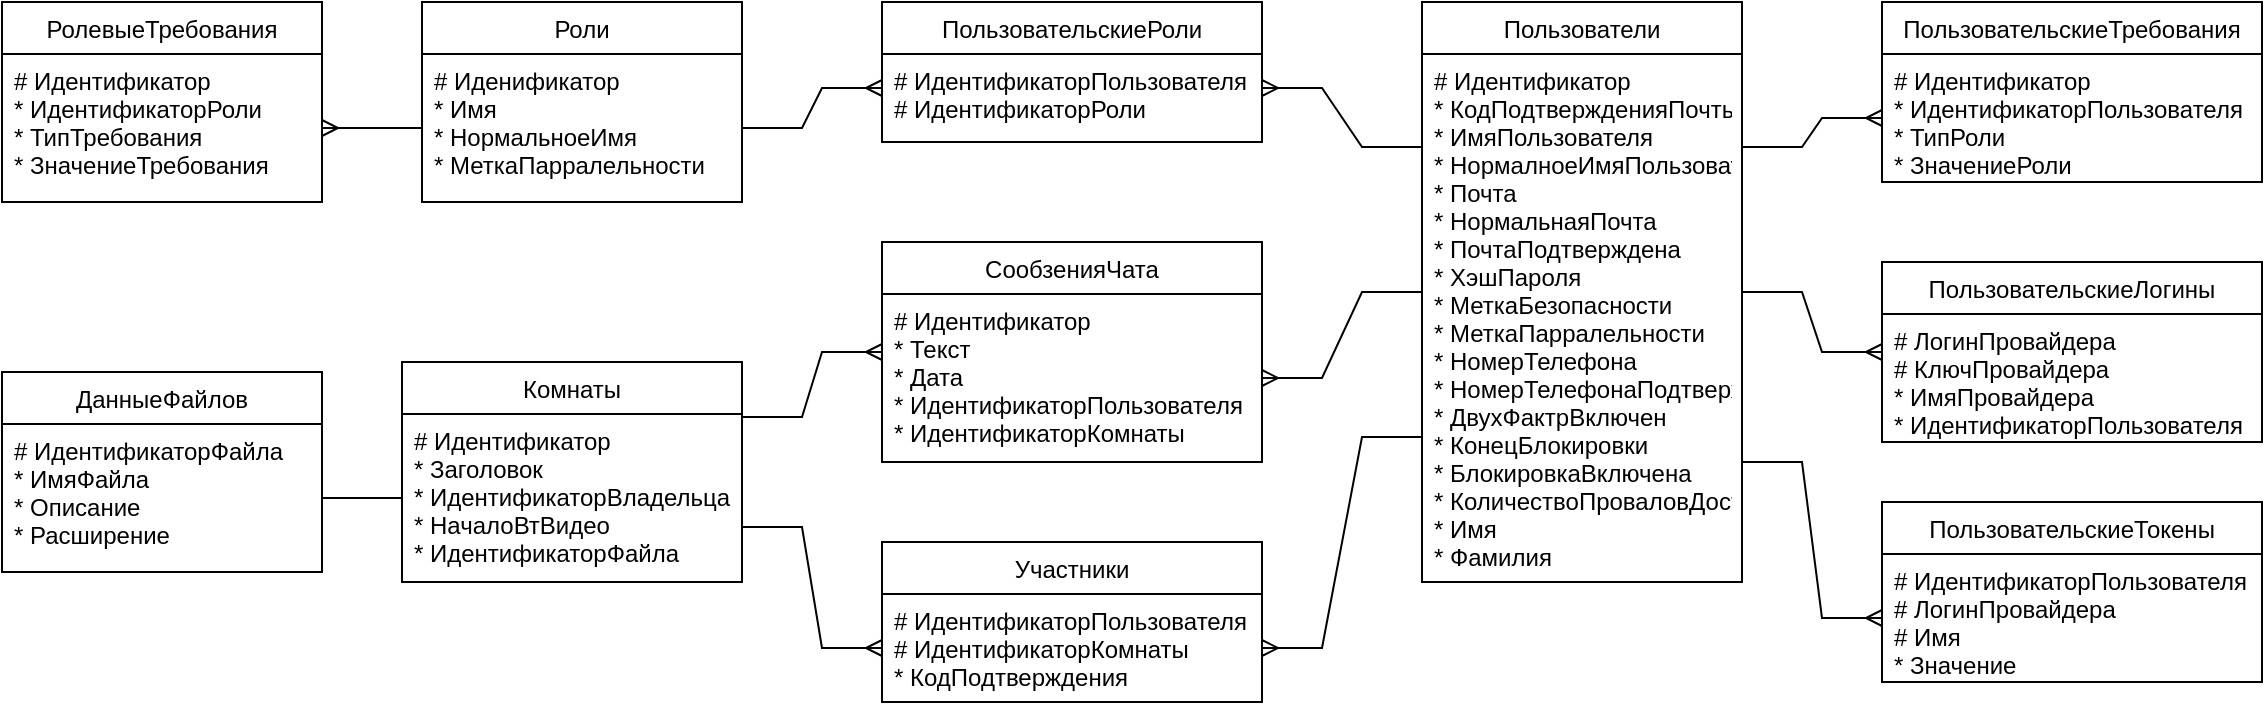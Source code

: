 <mxfile version="21.3.7" type="device">
  <diagram id="C5RBs43oDa-KdzZeNtuy" name="Page-1">
    <mxGraphModel dx="1867" dy="1287" grid="1" gridSize="10" guides="1" tooltips="1" connect="1" arrows="1" fold="1" page="1" pageScale="1" pageWidth="827" pageHeight="1169" math="0" shadow="0">
      <root>
        <mxCell id="WIyWlLk6GJQsqaUBKTNV-0" />
        <mxCell id="WIyWlLk6GJQsqaUBKTNV-1" parent="WIyWlLk6GJQsqaUBKTNV-0" />
        <mxCell id="zkfFHV4jXpPFQw0GAbJ--0" value="Роли" style="swimlane;fontStyle=0;align=center;verticalAlign=top;childLayout=stackLayout;horizontal=1;startSize=26;horizontalStack=0;resizeParent=1;resizeLast=0;collapsible=1;marginBottom=0;rounded=0;shadow=0;strokeWidth=1;" parent="WIyWlLk6GJQsqaUBKTNV-1" vertex="1">
          <mxGeometry x="-110" y="110" width="160" height="100" as="geometry">
            <mxRectangle x="230" y="140" width="160" height="26" as="alternateBounds" />
          </mxGeometry>
        </mxCell>
        <mxCell id="zkfFHV4jXpPFQw0GAbJ--1" value="# Иденификатор&#xa;* Имя&#xa;* НормальноеИмя&#xa;* МеткаПарралельности" style="text;align=left;verticalAlign=top;spacingLeft=4;spacingRight=4;overflow=hidden;rotatable=0;points=[[0,0.5],[1,0.5]];portConstraint=eastwest;" parent="zkfFHV4jXpPFQw0GAbJ--0" vertex="1">
          <mxGeometry y="26" width="160" height="74" as="geometry" />
        </mxCell>
        <mxCell id="zkfFHV4jXpPFQw0GAbJ--17" value="Пользователи" style="swimlane;fontStyle=0;align=center;verticalAlign=top;childLayout=stackLayout;horizontal=1;startSize=26;horizontalStack=0;resizeParent=1;resizeLast=0;collapsible=1;marginBottom=0;rounded=0;shadow=0;strokeWidth=1;" parent="WIyWlLk6GJQsqaUBKTNV-1" vertex="1">
          <mxGeometry x="390" y="110" width="160" height="290" as="geometry">
            <mxRectangle x="550" y="140" width="160" height="26" as="alternateBounds" />
          </mxGeometry>
        </mxCell>
        <mxCell id="zkfFHV4jXpPFQw0GAbJ--18" value="# Идентификатор&#xa;* КодПодтвержденияПочты&#xa;* ИмяПользователя&#xa;* НормалноеИмяПользователя&#xa;* Почта&#xa;* НормальнаяПочта&#xa;* ПочтаПодтверждена&#xa;* ХэшПароля&#xa;* МеткаБезопасности&#xa;* МеткаПарралельности&#xa;* НомерТелефона&#xa;* НомерТелефонаПодтвержден&#xa;* ДвухФактрВключен&#xa;* КонецБлокировки&#xa;* БлокировкаВключена&#xa;* КоличествоПроваловДоступа&#xa;* Имя&#xa;* Фамилия" style="text;align=left;verticalAlign=top;spacingLeft=4;spacingRight=4;overflow=hidden;rotatable=0;points=[[0,0.5],[1,0.5]];portConstraint=eastwest;" parent="zkfFHV4jXpPFQw0GAbJ--17" vertex="1">
          <mxGeometry y="26" width="160" height="264" as="geometry" />
        </mxCell>
        <mxCell id="mco0bXb6lCDeEc7a2Rvn-0" value="ПользовательскиеРоли" style="swimlane;fontStyle=0;align=center;verticalAlign=top;childLayout=stackLayout;horizontal=1;startSize=26;horizontalStack=0;resizeParent=1;resizeLast=0;collapsible=1;marginBottom=0;rounded=0;shadow=0;strokeWidth=1;" parent="WIyWlLk6GJQsqaUBKTNV-1" vertex="1">
          <mxGeometry x="120" y="110" width="190" height="70" as="geometry">
            <mxRectangle x="340" y="380" width="170" height="26" as="alternateBounds" />
          </mxGeometry>
        </mxCell>
        <mxCell id="mco0bXb6lCDeEc7a2Rvn-1" value="# ИдентификаторПользователя&#xa;# ИдентификаторРоли" style="text;align=left;verticalAlign=top;spacingLeft=4;spacingRight=4;overflow=hidden;rotatable=0;points=[[0,0.5],[1,0.5]];portConstraint=eastwest;" parent="mco0bXb6lCDeEc7a2Rvn-0" vertex="1">
          <mxGeometry y="26" width="190" height="34" as="geometry" />
        </mxCell>
        <mxCell id="mco0bXb6lCDeEc7a2Rvn-4" value="" style="edgeStyle=entityRelationEdgeStyle;fontSize=12;html=1;endArrow=ERmany;rounded=0;exitX=0;exitY=0.25;exitDx=0;exitDy=0;entryX=1;entryY=0.5;entryDx=0;entryDy=0;" parent="WIyWlLk6GJQsqaUBKTNV-1" source="zkfFHV4jXpPFQw0GAbJ--17" target="mco0bXb6lCDeEc7a2Rvn-1" edge="1">
          <mxGeometry width="100" height="100" relative="1" as="geometry">
            <mxPoint x="520" y="470" as="sourcePoint" />
            <mxPoint x="620" y="370" as="targetPoint" />
          </mxGeometry>
        </mxCell>
        <mxCell id="mco0bXb6lCDeEc7a2Rvn-5" value="" style="edgeStyle=entityRelationEdgeStyle;fontSize=12;html=1;endArrow=ERmany;rounded=0;exitX=1;exitY=0.5;exitDx=0;exitDy=0;entryX=0;entryY=0.5;entryDx=0;entryDy=0;" parent="WIyWlLk6GJQsqaUBKTNV-1" source="zkfFHV4jXpPFQw0GAbJ--1" target="mco0bXb6lCDeEc7a2Rvn-1" edge="1">
          <mxGeometry width="100" height="100" relative="1" as="geometry">
            <mxPoint x="440" y="278" as="sourcePoint" />
            <mxPoint x="310" y="403" as="targetPoint" />
          </mxGeometry>
        </mxCell>
        <mxCell id="mco0bXb6lCDeEc7a2Rvn-6" value="РолевыеТребования" style="swimlane;fontStyle=0;align=center;verticalAlign=top;childLayout=stackLayout;horizontal=1;startSize=26;horizontalStack=0;resizeParent=1;resizeLast=0;collapsible=1;marginBottom=0;rounded=0;shadow=0;strokeWidth=1;" parent="WIyWlLk6GJQsqaUBKTNV-1" vertex="1">
          <mxGeometry x="-320" y="110" width="160" height="100" as="geometry">
            <mxRectangle x="230" y="140" width="160" height="26" as="alternateBounds" />
          </mxGeometry>
        </mxCell>
        <mxCell id="mco0bXb6lCDeEc7a2Rvn-7" value="# Идентификатор&#xa;* ИдентификаторРоли&#xa;* ТипТребования&#xa;* ЗначениеТребования" style="text;align=left;verticalAlign=top;spacingLeft=4;spacingRight=4;overflow=hidden;rotatable=0;points=[[0,0.5],[1,0.5]];portConstraint=eastwest;" parent="mco0bXb6lCDeEc7a2Rvn-6" vertex="1">
          <mxGeometry y="26" width="160" height="74" as="geometry" />
        </mxCell>
        <mxCell id="mco0bXb6lCDeEc7a2Rvn-8" value="" style="edgeStyle=entityRelationEdgeStyle;fontSize=12;html=1;endArrow=ERmany;rounded=0;exitX=0;exitY=0.5;exitDx=0;exitDy=0;entryX=1;entryY=0.5;entryDx=0;entryDy=0;" parent="WIyWlLk6GJQsqaUBKTNV-1" source="zkfFHV4jXpPFQw0GAbJ--1" target="mco0bXb6lCDeEc7a2Rvn-7" edge="1">
          <mxGeometry width="100" height="100" relative="1" as="geometry">
            <mxPoint x="-200" y="400" as="sourcePoint" />
            <mxPoint x="-100" y="300" as="targetPoint" />
          </mxGeometry>
        </mxCell>
        <mxCell id="mco0bXb6lCDeEc7a2Rvn-9" value="ПользовательскиеТребования" style="swimlane;fontStyle=0;align=center;verticalAlign=top;childLayout=stackLayout;horizontal=1;startSize=26;horizontalStack=0;resizeParent=1;resizeLast=0;collapsible=1;marginBottom=0;rounded=0;shadow=0;strokeWidth=1;" parent="WIyWlLk6GJQsqaUBKTNV-1" vertex="1">
          <mxGeometry x="620" y="110" width="190" height="90" as="geometry">
            <mxRectangle x="340" y="380" width="170" height="26" as="alternateBounds" />
          </mxGeometry>
        </mxCell>
        <mxCell id="mco0bXb6lCDeEc7a2Rvn-10" value="# Идентификатор&#xa;* ИдентификаторПользователя&#xa;* ТипРоли&#xa;* ЗначениеРоли&#xa;" style="text;align=left;verticalAlign=top;spacingLeft=4;spacingRight=4;overflow=hidden;rotatable=0;points=[[0,0.5],[1,0.5]];portConstraint=eastwest;" parent="mco0bXb6lCDeEc7a2Rvn-9" vertex="1">
          <mxGeometry y="26" width="190" height="64" as="geometry" />
        </mxCell>
        <mxCell id="mco0bXb6lCDeEc7a2Rvn-11" value="" style="edgeStyle=entityRelationEdgeStyle;fontSize=12;html=1;endArrow=ERmany;rounded=0;exitX=1;exitY=0.25;exitDx=0;exitDy=0;entryX=0;entryY=0.5;entryDx=0;entryDy=0;" parent="WIyWlLk6GJQsqaUBKTNV-1" source="zkfFHV4jXpPFQw0GAbJ--17" target="mco0bXb6lCDeEc7a2Rvn-10" edge="1">
          <mxGeometry width="100" height="100" relative="1" as="geometry">
            <mxPoint x="400" y="278" as="sourcePoint" />
            <mxPoint x="320" y="163" as="targetPoint" />
          </mxGeometry>
        </mxCell>
        <mxCell id="mco0bXb6lCDeEc7a2Rvn-12" value="ПользовательскиеЛогины" style="swimlane;fontStyle=0;align=center;verticalAlign=top;childLayout=stackLayout;horizontal=1;startSize=26;horizontalStack=0;resizeParent=1;resizeLast=0;collapsible=1;marginBottom=0;rounded=0;shadow=0;strokeWidth=1;" parent="WIyWlLk6GJQsqaUBKTNV-1" vertex="1">
          <mxGeometry x="620" y="240" width="190" height="90" as="geometry">
            <mxRectangle x="340" y="380" width="170" height="26" as="alternateBounds" />
          </mxGeometry>
        </mxCell>
        <mxCell id="mco0bXb6lCDeEc7a2Rvn-13" value="# ЛогинПровайдера&#xa;# КлючПровайдера&#xa;* ИмяПровайдера&#xa;* ИдентификаторПользователя&#xa;" style="text;align=left;verticalAlign=top;spacingLeft=4;spacingRight=4;overflow=hidden;rotatable=0;points=[[0,0.5],[1,0.5]];portConstraint=eastwest;" parent="mco0bXb6lCDeEc7a2Rvn-12" vertex="1">
          <mxGeometry y="26" width="190" height="64" as="geometry" />
        </mxCell>
        <mxCell id="mco0bXb6lCDeEc7a2Rvn-14" value="" style="edgeStyle=entityRelationEdgeStyle;fontSize=12;html=1;endArrow=ERmany;rounded=0;exitX=1;exitY=0.5;exitDx=0;exitDy=0;entryX=0;entryY=0.5;entryDx=0;entryDy=0;" parent="WIyWlLk6GJQsqaUBKTNV-1" source="zkfFHV4jXpPFQw0GAbJ--17" target="mco0bXb6lCDeEc7a2Rvn-12" edge="1">
          <mxGeometry width="100" height="100" relative="1" as="geometry">
            <mxPoint x="560" y="193" as="sourcePoint" />
            <mxPoint x="630" y="178" as="targetPoint" />
          </mxGeometry>
        </mxCell>
        <mxCell id="mco0bXb6lCDeEc7a2Rvn-15" value="ПользовательскиеТокены" style="swimlane;fontStyle=0;align=center;verticalAlign=top;childLayout=stackLayout;horizontal=1;startSize=26;horizontalStack=0;resizeParent=1;resizeLast=0;collapsible=1;marginBottom=0;rounded=0;shadow=0;strokeWidth=1;" parent="WIyWlLk6GJQsqaUBKTNV-1" vertex="1">
          <mxGeometry x="620" y="360" width="190" height="90" as="geometry">
            <mxRectangle x="340" y="380" width="170" height="26" as="alternateBounds" />
          </mxGeometry>
        </mxCell>
        <mxCell id="mco0bXb6lCDeEc7a2Rvn-16" value="# ИдентификаторПользователя&#xa;# ЛогинПровайдера&#xa;# Имя&#xa;* Значение&#xa;" style="text;align=left;verticalAlign=top;spacingLeft=4;spacingRight=4;overflow=hidden;rotatable=0;points=[[0,0.5],[1,0.5]];portConstraint=eastwest;" parent="mco0bXb6lCDeEc7a2Rvn-15" vertex="1">
          <mxGeometry y="26" width="190" height="64" as="geometry" />
        </mxCell>
        <mxCell id="mco0bXb6lCDeEc7a2Rvn-17" value="" style="edgeStyle=entityRelationEdgeStyle;fontSize=12;html=1;endArrow=ERmany;rounded=0;entryX=0;entryY=0.5;entryDx=0;entryDy=0;" parent="WIyWlLk6GJQsqaUBKTNV-1" target="mco0bXb6lCDeEc7a2Rvn-16" edge="1">
          <mxGeometry width="100" height="100" relative="1" as="geometry">
            <mxPoint x="550" y="340" as="sourcePoint" />
            <mxPoint x="620" y="480" as="targetPoint" />
          </mxGeometry>
        </mxCell>
        <mxCell id="mco0bXb6lCDeEc7a2Rvn-18" value="ДанныеФайлов&#xa;" style="swimlane;fontStyle=0;align=center;verticalAlign=top;childLayout=stackLayout;horizontal=1;startSize=26;horizontalStack=0;resizeParent=1;resizeLast=0;collapsible=1;marginBottom=0;rounded=0;shadow=0;strokeWidth=1;" parent="WIyWlLk6GJQsqaUBKTNV-1" vertex="1">
          <mxGeometry x="-320" y="295" width="160" height="100" as="geometry">
            <mxRectangle x="230" y="140" width="160" height="26" as="alternateBounds" />
          </mxGeometry>
        </mxCell>
        <mxCell id="mco0bXb6lCDeEc7a2Rvn-19" value="# ИдентификаторФайла&#xa;* ИмяФайла&#xa;* Описание&#xa;* Расширение" style="text;align=left;verticalAlign=top;spacingLeft=4;spacingRight=4;overflow=hidden;rotatable=0;points=[[0,0.5],[1,0.5]];portConstraint=eastwest;" parent="mco0bXb6lCDeEc7a2Rvn-18" vertex="1">
          <mxGeometry y="26" width="160" height="74" as="geometry" />
        </mxCell>
        <mxCell id="mco0bXb6lCDeEc7a2Rvn-20" value="Комнаты" style="swimlane;fontStyle=0;align=center;verticalAlign=top;childLayout=stackLayout;horizontal=1;startSize=26;horizontalStack=0;resizeParent=1;resizeLast=0;collapsible=1;marginBottom=0;rounded=0;shadow=0;strokeWidth=1;" parent="WIyWlLk6GJQsqaUBKTNV-1" vertex="1">
          <mxGeometry x="-120" y="290" width="170" height="110" as="geometry">
            <mxRectangle x="230" y="140" width="160" height="26" as="alternateBounds" />
          </mxGeometry>
        </mxCell>
        <mxCell id="mco0bXb6lCDeEc7a2Rvn-21" value="# Идентификатор&#xa;* Заголовок&#xa;* ИдентификаторВладельца&#xa;* НачалоВтВидео&#xa;* ИдентификаторФайла" style="text;align=left;verticalAlign=top;spacingLeft=4;spacingRight=4;overflow=hidden;rotatable=0;points=[[0,0.5],[1,0.5]];portConstraint=eastwest;" parent="mco0bXb6lCDeEc7a2Rvn-20" vertex="1">
          <mxGeometry y="26" width="170" height="84" as="geometry" />
        </mxCell>
        <mxCell id="GqvR66SrKwTS37vmeEsp-0" value="" style="endArrow=none;html=1;rounded=0;entryX=0;entryY=0.5;entryDx=0;entryDy=0;exitX=1;exitY=0.5;exitDx=0;exitDy=0;" edge="1" parent="WIyWlLk6GJQsqaUBKTNV-1" source="mco0bXb6lCDeEc7a2Rvn-19" target="mco0bXb6lCDeEc7a2Rvn-21">
          <mxGeometry width="50" height="50" relative="1" as="geometry">
            <mxPoint x="-190" y="490" as="sourcePoint" />
            <mxPoint x="-140" y="440" as="targetPoint" />
          </mxGeometry>
        </mxCell>
        <mxCell id="GqvR66SrKwTS37vmeEsp-1" value="СообзенияЧата" style="swimlane;fontStyle=0;align=center;verticalAlign=top;childLayout=stackLayout;horizontal=1;startSize=26;horizontalStack=0;resizeParent=1;resizeLast=0;collapsible=1;marginBottom=0;rounded=0;shadow=0;strokeWidth=1;" vertex="1" parent="WIyWlLk6GJQsqaUBKTNV-1">
          <mxGeometry x="120" y="230" width="190" height="110" as="geometry">
            <mxRectangle x="230" y="140" width="160" height="26" as="alternateBounds" />
          </mxGeometry>
        </mxCell>
        <mxCell id="GqvR66SrKwTS37vmeEsp-2" value="# Идентификатор&#xa;* Текст&#xa;* Дата&#xa;* ИдентификаторПользователя&#xa;* ИдентификаторКомнаты" style="text;align=left;verticalAlign=top;spacingLeft=4;spacingRight=4;overflow=hidden;rotatable=0;points=[[0,0.5],[1,0.5]];portConstraint=eastwest;" vertex="1" parent="GqvR66SrKwTS37vmeEsp-1">
          <mxGeometry y="26" width="190" height="84" as="geometry" />
        </mxCell>
        <mxCell id="GqvR66SrKwTS37vmeEsp-3" value="Участники" style="swimlane;fontStyle=0;align=center;verticalAlign=top;childLayout=stackLayout;horizontal=1;startSize=26;horizontalStack=0;resizeParent=1;resizeLast=0;collapsible=1;marginBottom=0;rounded=0;shadow=0;strokeWidth=1;" vertex="1" parent="WIyWlLk6GJQsqaUBKTNV-1">
          <mxGeometry x="120" y="380" width="190" height="80" as="geometry">
            <mxRectangle x="230" y="140" width="160" height="26" as="alternateBounds" />
          </mxGeometry>
        </mxCell>
        <mxCell id="GqvR66SrKwTS37vmeEsp-4" value="# ИдентификаторПользователя&#xa;# ИдентификаторКомнаты&#xa;* КодПодтверждения" style="text;align=left;verticalAlign=top;spacingLeft=4;spacingRight=4;overflow=hidden;rotatable=0;points=[[0,0.5],[1,0.5]];portConstraint=eastwest;" vertex="1" parent="GqvR66SrKwTS37vmeEsp-3">
          <mxGeometry y="26" width="190" height="54" as="geometry" />
        </mxCell>
        <mxCell id="GqvR66SrKwTS37vmeEsp-5" value="" style="edgeStyle=entityRelationEdgeStyle;fontSize=12;html=1;endArrow=ERmany;rounded=0;entryX=0;entryY=0.5;entryDx=0;entryDy=0;exitX=1;exitY=0.25;exitDx=0;exitDy=0;" edge="1" parent="WIyWlLk6GJQsqaUBKTNV-1" source="mco0bXb6lCDeEc7a2Rvn-20" target="GqvR66SrKwTS37vmeEsp-1">
          <mxGeometry width="100" height="100" relative="1" as="geometry">
            <mxPoint x="80" y="305" as="sourcePoint" />
            <mxPoint x="130" y="240" as="targetPoint" />
          </mxGeometry>
        </mxCell>
        <mxCell id="GqvR66SrKwTS37vmeEsp-6" value="" style="edgeStyle=entityRelationEdgeStyle;fontSize=12;html=1;endArrow=ERmany;rounded=0;exitX=1;exitY=0.75;exitDx=0;exitDy=0;entryX=0;entryY=0.5;entryDx=0;entryDy=0;" edge="1" parent="WIyWlLk6GJQsqaUBKTNV-1" source="mco0bXb6lCDeEc7a2Rvn-20" target="GqvR66SrKwTS37vmeEsp-4">
          <mxGeometry width="100" height="100" relative="1" as="geometry">
            <mxPoint x="70" y="193" as="sourcePoint" />
            <mxPoint x="140" y="173" as="targetPoint" />
          </mxGeometry>
        </mxCell>
        <mxCell id="GqvR66SrKwTS37vmeEsp-8" value="" style="edgeStyle=entityRelationEdgeStyle;fontSize=12;html=1;endArrow=ERmany;rounded=0;exitX=0;exitY=0.5;exitDx=0;exitDy=0;entryX=1;entryY=0.5;entryDx=0;entryDy=0;" edge="1" parent="WIyWlLk6GJQsqaUBKTNV-1" source="zkfFHV4jXpPFQw0GAbJ--17" target="GqvR66SrKwTS37vmeEsp-2">
          <mxGeometry width="100" height="100" relative="1" as="geometry">
            <mxPoint x="440" y="280" as="sourcePoint" />
            <mxPoint x="360" y="250" as="targetPoint" />
          </mxGeometry>
        </mxCell>
        <mxCell id="GqvR66SrKwTS37vmeEsp-9" value="" style="edgeStyle=entityRelationEdgeStyle;fontSize=12;html=1;endArrow=ERmany;rounded=0;exitX=0;exitY=0.75;exitDx=0;exitDy=0;entryX=1;entryY=0.5;entryDx=0;entryDy=0;" edge="1" parent="WIyWlLk6GJQsqaUBKTNV-1" source="zkfFHV4jXpPFQw0GAbJ--17" target="GqvR66SrKwTS37vmeEsp-4">
          <mxGeometry width="100" height="100" relative="1" as="geometry">
            <mxPoint x="410" y="203" as="sourcePoint" />
            <mxPoint x="330" y="173" as="targetPoint" />
          </mxGeometry>
        </mxCell>
      </root>
    </mxGraphModel>
  </diagram>
</mxfile>
